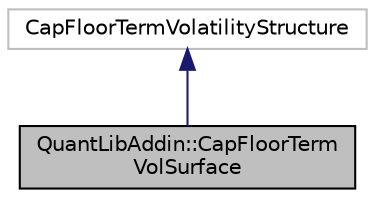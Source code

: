 digraph "QuantLibAddin::CapFloorTermVolSurface"
{
  edge [fontname="Helvetica",fontsize="10",labelfontname="Helvetica",labelfontsize="10"];
  node [fontname="Helvetica",fontsize="10",shape=record];
  Node2 [label="QuantLibAddin::CapFloorTerm\lVolSurface",height=0.2,width=0.4,color="black", fillcolor="grey75", style="filled", fontcolor="black"];
  Node3 -> Node2 [dir="back",color="midnightblue",fontsize="10",style="solid",fontname="Helvetica"];
  Node3 [label="CapFloorTermVolatilityStructure",height=0.2,width=0.4,color="grey75", fillcolor="white", style="filled"];
}
